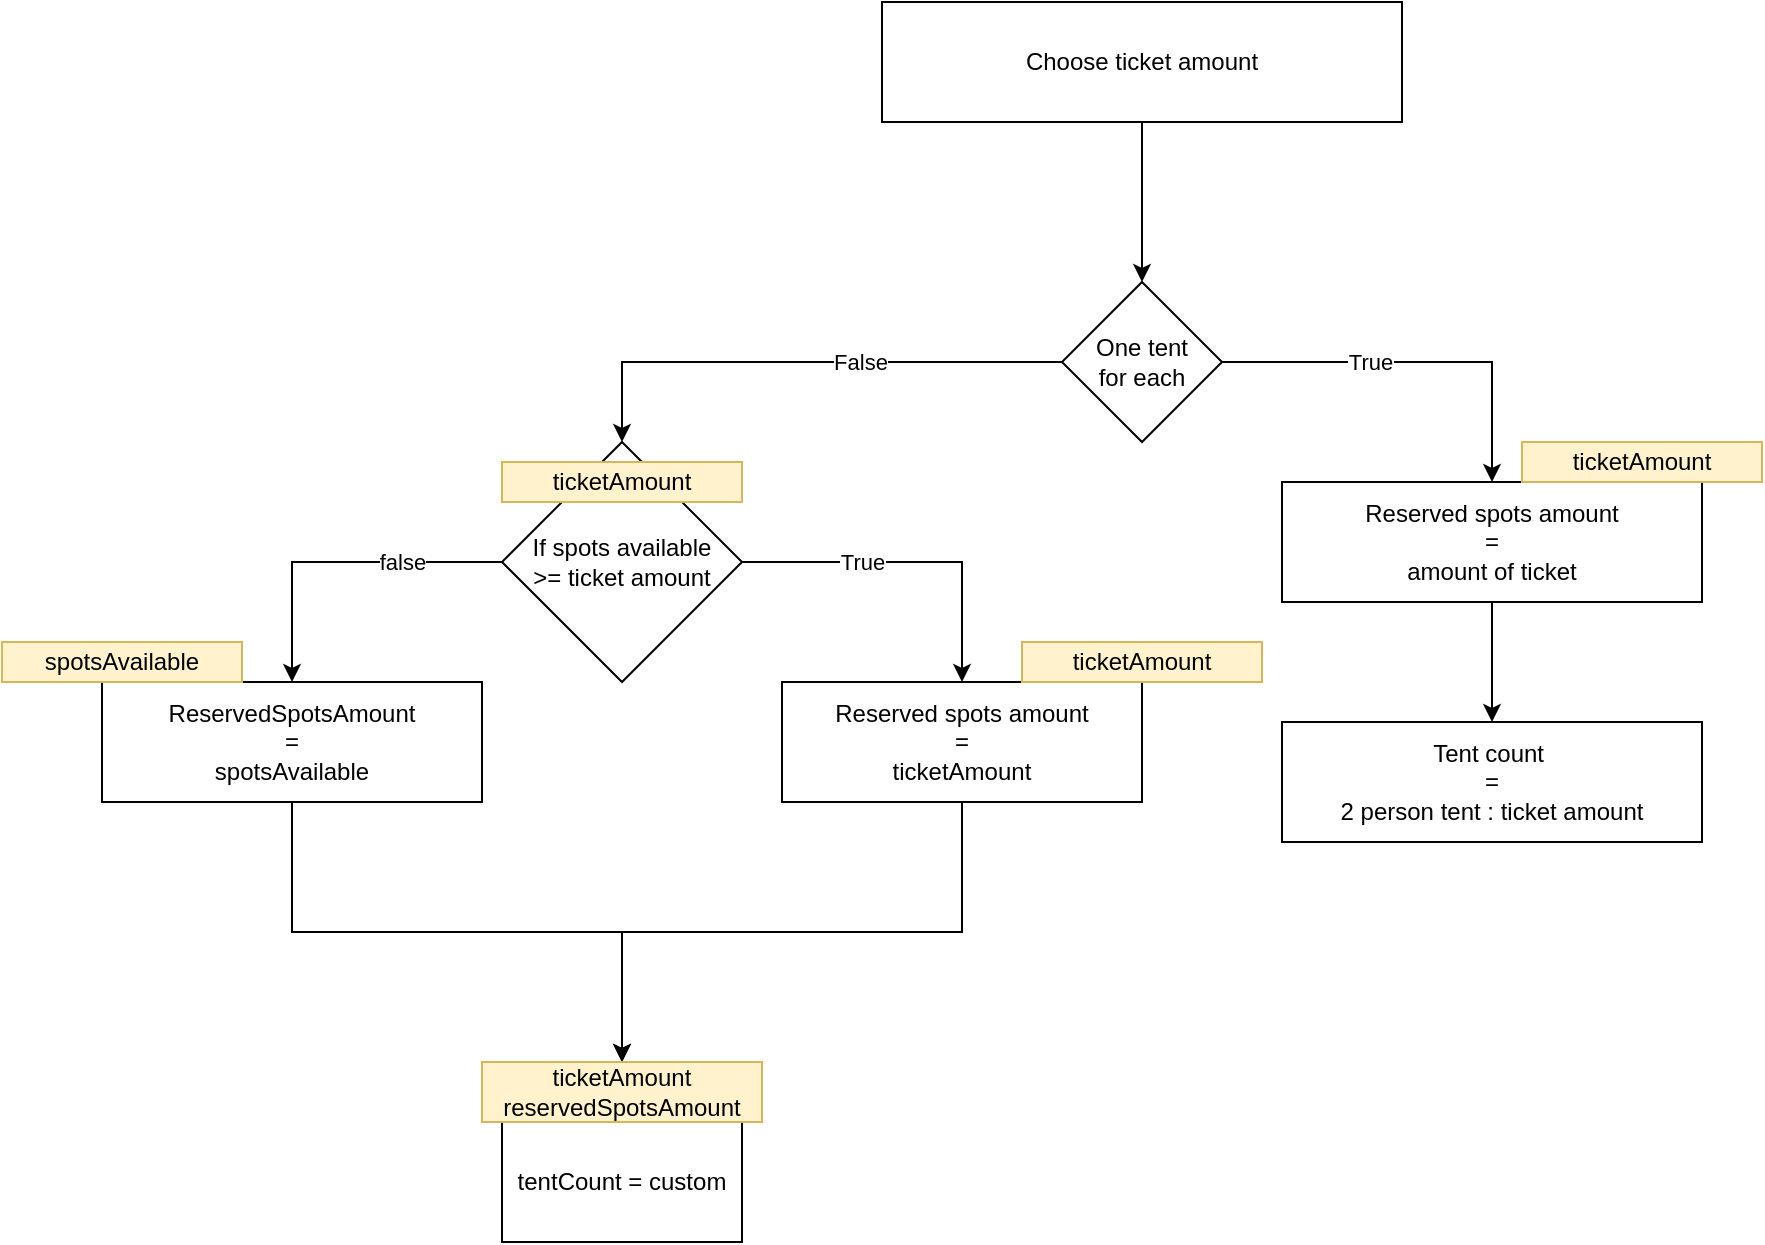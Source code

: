 <mxfile version="20.8.23" type="github">
  <diagram name="Page-1" id="pSEkMJfL0ta6zeYYu2LB">
    <mxGraphModel dx="2690" dy="2264" grid="1" gridSize="10" guides="1" tooltips="1" connect="1" arrows="1" fold="1" page="1" pageScale="1" pageWidth="850" pageHeight="1100" math="0" shadow="0">
      <root>
        <mxCell id="0" />
        <mxCell id="1" parent="0" />
        <mxCell id="gbIkmvxCu_3_fD2l40oO-5" style="edgeStyle=orthogonalEdgeStyle;rounded=0;orthogonalLoop=1;jettySize=auto;html=1;exitX=0.5;exitY=1;exitDx=0;exitDy=0;" edge="1" parent="1" source="gbIkmvxCu_3_fD2l40oO-1" target="gbIkmvxCu_3_fD2l40oO-2">
          <mxGeometry relative="1" as="geometry" />
        </mxCell>
        <mxCell id="gbIkmvxCu_3_fD2l40oO-1" value="Choose ticket amount" style="rounded=0;whiteSpace=wrap;html=1;" vertex="1" parent="1">
          <mxGeometry x="400" y="210" width="260" height="60" as="geometry" />
        </mxCell>
        <mxCell id="gbIkmvxCu_3_fD2l40oO-7" style="edgeStyle=orthogonalEdgeStyle;rounded=0;orthogonalLoop=1;jettySize=auto;html=1;entryX=0.5;entryY=0;entryDx=0;entryDy=0;" edge="1" parent="1" source="gbIkmvxCu_3_fD2l40oO-2" target="gbIkmvxCu_3_fD2l40oO-6">
          <mxGeometry relative="1" as="geometry" />
        </mxCell>
        <mxCell id="gbIkmvxCu_3_fD2l40oO-8" value="False" style="edgeLabel;html=1;align=center;verticalAlign=middle;resizable=0;points=[];" vertex="1" connectable="0" parent="gbIkmvxCu_3_fD2l40oO-7">
          <mxGeometry x="-0.1" y="-1" relative="1" as="geometry">
            <mxPoint x="16" y="1" as="offset" />
          </mxGeometry>
        </mxCell>
        <mxCell id="gbIkmvxCu_3_fD2l40oO-10" style="edgeStyle=orthogonalEdgeStyle;rounded=0;orthogonalLoop=1;jettySize=auto;html=1;exitX=1;exitY=0.5;exitDx=0;exitDy=0;" edge="1" parent="1" source="gbIkmvxCu_3_fD2l40oO-2" target="gbIkmvxCu_3_fD2l40oO-9">
          <mxGeometry relative="1" as="geometry" />
        </mxCell>
        <mxCell id="gbIkmvxCu_3_fD2l40oO-11" value="True" style="edgeLabel;html=1;align=center;verticalAlign=middle;resizable=0;points=[];" vertex="1" connectable="0" parent="gbIkmvxCu_3_fD2l40oO-10">
          <mxGeometry x="-0.087" y="1" relative="1" as="geometry">
            <mxPoint x="-15" y="1" as="offset" />
          </mxGeometry>
        </mxCell>
        <mxCell id="gbIkmvxCu_3_fD2l40oO-2" value="One tent&lt;br&gt;for each" style="rhombus;whiteSpace=wrap;html=1;" vertex="1" parent="1">
          <mxGeometry x="490" y="350" width="80" height="80" as="geometry" />
        </mxCell>
        <mxCell id="gbIkmvxCu_3_fD2l40oO-18" value="True" style="edgeStyle=orthogonalEdgeStyle;rounded=0;orthogonalLoop=1;jettySize=auto;html=1;exitX=1;exitY=0.5;exitDx=0;exitDy=0;entryX=0.5;entryY=0;entryDx=0;entryDy=0;" edge="1" parent="1" source="gbIkmvxCu_3_fD2l40oO-6" target="gbIkmvxCu_3_fD2l40oO-17">
          <mxGeometry x="-0.294" relative="1" as="geometry">
            <mxPoint as="offset" />
          </mxGeometry>
        </mxCell>
        <mxCell id="gbIkmvxCu_3_fD2l40oO-20" value="false" style="edgeStyle=orthogonalEdgeStyle;rounded=0;orthogonalLoop=1;jettySize=auto;html=1;entryX=0.5;entryY=0;entryDx=0;entryDy=0;" edge="1" parent="1" source="gbIkmvxCu_3_fD2l40oO-6" target="gbIkmvxCu_3_fD2l40oO-19">
          <mxGeometry x="-0.394" relative="1" as="geometry">
            <mxPoint as="offset" />
          </mxGeometry>
        </mxCell>
        <mxCell id="gbIkmvxCu_3_fD2l40oO-6" value="If spots available&lt;br&gt;&amp;gt;= ticket amount" style="rhombus;whiteSpace=wrap;html=1;" vertex="1" parent="1">
          <mxGeometry x="210" y="430" width="120" height="120" as="geometry" />
        </mxCell>
        <mxCell id="gbIkmvxCu_3_fD2l40oO-15" style="edgeStyle=orthogonalEdgeStyle;rounded=0;orthogonalLoop=1;jettySize=auto;html=1;" edge="1" parent="1" source="gbIkmvxCu_3_fD2l40oO-9" target="gbIkmvxCu_3_fD2l40oO-14">
          <mxGeometry relative="1" as="geometry" />
        </mxCell>
        <mxCell id="gbIkmvxCu_3_fD2l40oO-9" value="Reserved spots amount&lt;br&gt;=&lt;br&gt;amount of ticket" style="rounded=0;whiteSpace=wrap;html=1;" vertex="1" parent="1">
          <mxGeometry x="600" y="450" width="210" height="60" as="geometry" />
        </mxCell>
        <mxCell id="gbIkmvxCu_3_fD2l40oO-14" value="Tent count&amp;nbsp;&lt;br&gt;=&lt;br&gt;2 person tent : ticket amount" style="rounded=0;whiteSpace=wrap;html=1;" vertex="1" parent="1">
          <mxGeometry x="600" y="570" width="210" height="60" as="geometry" />
        </mxCell>
        <mxCell id="gbIkmvxCu_3_fD2l40oO-23" style="edgeStyle=orthogonalEdgeStyle;rounded=0;orthogonalLoop=1;jettySize=auto;html=1;exitX=0.5;exitY=1;exitDx=0;exitDy=0;entryX=0.5;entryY=0;entryDx=0;entryDy=0;" edge="1" parent="1" source="gbIkmvxCu_3_fD2l40oO-17" target="gbIkmvxCu_3_fD2l40oO-28">
          <mxGeometry relative="1" as="geometry">
            <mxPoint x="270" y="730" as="targetPoint" />
          </mxGeometry>
        </mxCell>
        <mxCell id="gbIkmvxCu_3_fD2l40oO-17" value="Reserved spots amount&lt;br&gt;=&lt;br&gt;ticketAmount" style="rounded=0;whiteSpace=wrap;html=1;" vertex="1" parent="1">
          <mxGeometry x="350" y="550" width="180" height="60" as="geometry" />
        </mxCell>
        <mxCell id="gbIkmvxCu_3_fD2l40oO-24" style="edgeStyle=orthogonalEdgeStyle;rounded=0;orthogonalLoop=1;jettySize=auto;html=1;exitX=0.5;exitY=1;exitDx=0;exitDy=0;entryX=0.5;entryY=0;entryDx=0;entryDy=0;" edge="1" parent="1" source="gbIkmvxCu_3_fD2l40oO-19" target="gbIkmvxCu_3_fD2l40oO-28">
          <mxGeometry relative="1" as="geometry">
            <mxPoint x="270" y="730" as="targetPoint" />
          </mxGeometry>
        </mxCell>
        <mxCell id="gbIkmvxCu_3_fD2l40oO-19" value="ReservedSpotsAmount&lt;br&gt;=&lt;br&gt;spotsAvailable" style="rounded=0;whiteSpace=wrap;html=1;" vertex="1" parent="1">
          <mxGeometry x="10" y="550" width="190" height="60" as="geometry" />
        </mxCell>
        <mxCell id="gbIkmvxCu_3_fD2l40oO-21" value="tentCount = custom" style="rounded=0;whiteSpace=wrap;html=1;" vertex="1" parent="1">
          <mxGeometry x="210" y="770" width="120" height="60" as="geometry" />
        </mxCell>
        <mxCell id="gbIkmvxCu_3_fD2l40oO-25" value="ticketAmount" style="rounded=0;whiteSpace=wrap;html=1;fillColor=#fff2cc;strokeColor=#d6b656;" vertex="1" parent="1">
          <mxGeometry x="470" y="530" width="120" height="20" as="geometry" />
        </mxCell>
        <mxCell id="gbIkmvxCu_3_fD2l40oO-26" value="spotsAvailable" style="rounded=0;whiteSpace=wrap;html=1;fillColor=#fff2cc;strokeColor=#d6b656;" vertex="1" parent="1">
          <mxGeometry x="-40" y="530" width="120" height="20" as="geometry" />
        </mxCell>
        <mxCell id="gbIkmvxCu_3_fD2l40oO-28" value="ticketAmount&lt;br&gt;reservedSpotsAmount" style="rounded=0;whiteSpace=wrap;html=1;fillColor=#fff2cc;strokeColor=#d6b656;" vertex="1" parent="1">
          <mxGeometry x="200" y="740" width="140" height="30" as="geometry" />
        </mxCell>
        <mxCell id="gbIkmvxCu_3_fD2l40oO-29" value="ticketAmount" style="rounded=0;whiteSpace=wrap;html=1;fillColor=#fff2cc;strokeColor=#d6b656;" vertex="1" parent="1">
          <mxGeometry x="720" y="430" width="120" height="20" as="geometry" />
        </mxCell>
        <mxCell id="gbIkmvxCu_3_fD2l40oO-30" value="ticketAmount" style="rounded=0;whiteSpace=wrap;html=1;fillColor=#fff2cc;strokeColor=#d6b656;" vertex="1" parent="1">
          <mxGeometry x="210" y="440" width="120" height="20" as="geometry" />
        </mxCell>
      </root>
    </mxGraphModel>
  </diagram>
</mxfile>

